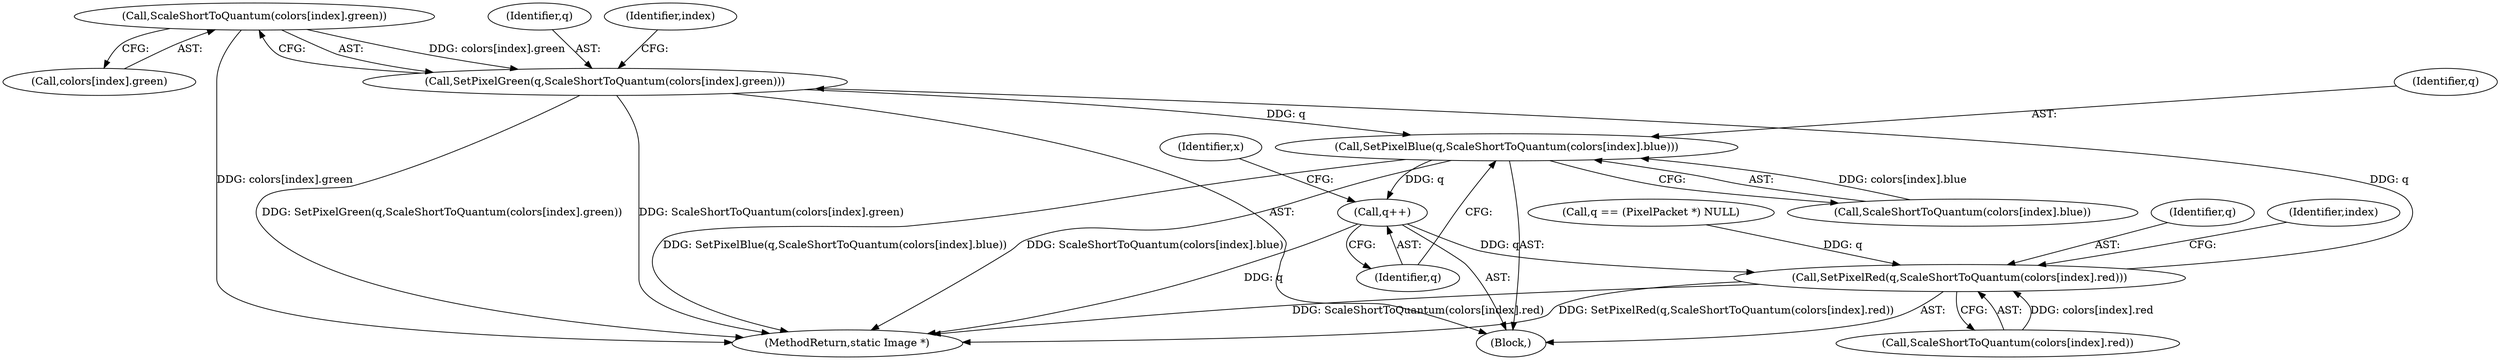 digraph "0_ImageMagick_f6e9d0d9955e85bdd7540b251cd50d598dacc5e6_13@array" {
"1000972" [label="(Call,ScaleShortToQuantum(colors[index].green))"];
"1000970" [label="(Call,SetPixelGreen(q,ScaleShortToQuantum(colors[index].green)))"];
"1000985" [label="(Call,SetPixelBlue(q,ScaleShortToQuantum(colors[index].blue)))"];
"1000993" [label="(Call,q++)"];
"1000955" [label="(Call,SetPixelRed(q,ScaleShortToQuantum(colors[index].red)))"];
"1000941" [label="(Block,)"];
"1000922" [label="(Call,q == (PixelPacket *) NULL)"];
"1000986" [label="(Identifier,q)"];
"1000956" [label="(Identifier,q)"];
"1000985" [label="(Call,SetPixelBlue(q,ScaleShortToQuantum(colors[index].blue)))"];
"1000940" [label="(Identifier,x)"];
"1000973" [label="(Call,colors[index].green)"];
"1001548" [label="(MethodReturn,static Image *)"];
"1000971" [label="(Identifier,q)"];
"1000955" [label="(Call,SetPixelRed(q,ScaleShortToQuantum(colors[index].red)))"];
"1000993" [label="(Call,q++)"];
"1000979" [label="(Identifier,index)"];
"1000957" [label="(Call,ScaleShortToQuantum(colors[index].red))"];
"1000987" [label="(Call,ScaleShortToQuantum(colors[index].blue))"];
"1000972" [label="(Call,ScaleShortToQuantum(colors[index].green))"];
"1000964" [label="(Identifier,index)"];
"1000970" [label="(Call,SetPixelGreen(q,ScaleShortToQuantum(colors[index].green)))"];
"1000994" [label="(Identifier,q)"];
"1000972" -> "1000970"  [label="AST: "];
"1000972" -> "1000973"  [label="CFG: "];
"1000973" -> "1000972"  [label="AST: "];
"1000970" -> "1000972"  [label="CFG: "];
"1000972" -> "1001548"  [label="DDG: colors[index].green"];
"1000972" -> "1000970"  [label="DDG: colors[index].green"];
"1000970" -> "1000941"  [label="AST: "];
"1000971" -> "1000970"  [label="AST: "];
"1000979" -> "1000970"  [label="CFG: "];
"1000970" -> "1001548"  [label="DDG: ScaleShortToQuantum(colors[index].green)"];
"1000970" -> "1001548"  [label="DDG: SetPixelGreen(q,ScaleShortToQuantum(colors[index].green))"];
"1000955" -> "1000970"  [label="DDG: q"];
"1000970" -> "1000985"  [label="DDG: q"];
"1000985" -> "1000941"  [label="AST: "];
"1000985" -> "1000987"  [label="CFG: "];
"1000986" -> "1000985"  [label="AST: "];
"1000987" -> "1000985"  [label="AST: "];
"1000994" -> "1000985"  [label="CFG: "];
"1000985" -> "1001548"  [label="DDG: ScaleShortToQuantum(colors[index].blue)"];
"1000985" -> "1001548"  [label="DDG: SetPixelBlue(q,ScaleShortToQuantum(colors[index].blue))"];
"1000987" -> "1000985"  [label="DDG: colors[index].blue"];
"1000985" -> "1000993"  [label="DDG: q"];
"1000993" -> "1000941"  [label="AST: "];
"1000993" -> "1000994"  [label="CFG: "];
"1000994" -> "1000993"  [label="AST: "];
"1000940" -> "1000993"  [label="CFG: "];
"1000993" -> "1001548"  [label="DDG: q"];
"1000993" -> "1000955"  [label="DDG: q"];
"1000955" -> "1000941"  [label="AST: "];
"1000955" -> "1000957"  [label="CFG: "];
"1000956" -> "1000955"  [label="AST: "];
"1000957" -> "1000955"  [label="AST: "];
"1000964" -> "1000955"  [label="CFG: "];
"1000955" -> "1001548"  [label="DDG: ScaleShortToQuantum(colors[index].red)"];
"1000955" -> "1001548"  [label="DDG: SetPixelRed(q,ScaleShortToQuantum(colors[index].red))"];
"1000922" -> "1000955"  [label="DDG: q"];
"1000957" -> "1000955"  [label="DDG: colors[index].red"];
}
